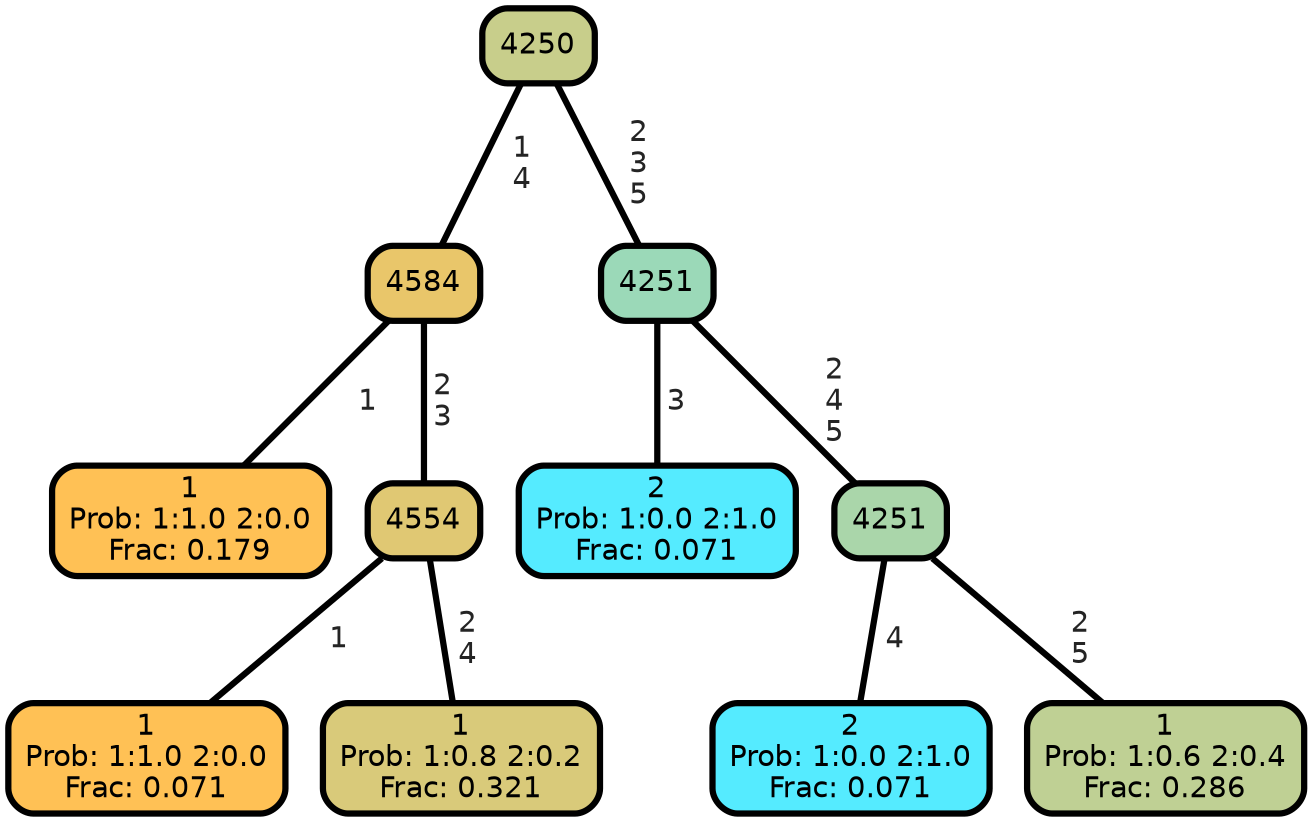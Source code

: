 graph Tree {
node [shape=box, style="filled, rounded",color="black",penwidth="3",fontcolor="black",                 fontname=helvetica] ;
graph [ranksep="0 equally", splines=straight,                 bgcolor=transparent, dpi=200] ;
edge [fontname=helvetica, fontweight=bold,fontcolor=grey14,color=black] ;
0 [label="1
Prob: 1:1.0 2:0.0
Frac: 0.179", fillcolor="#ffc155"] ;
1 [label="4584", fillcolor="#e9c66a"] ;
2 [label="1
Prob: 1:1.0 2:0.0
Frac: 0.071", fillcolor="#ffc155"] ;
3 [label="4554", fillcolor="#e0c873"] ;
4 [label="1
Prob: 1:0.8 2:0.2
Frac: 0.321", fillcolor="#d9ca7a"] ;
5 [label="4250", fillcolor="#c8ce8b"] ;
6 [label="2
Prob: 1:0.0 2:1.0
Frac: 0.071", fillcolor="#55ebff"] ;
7 [label="4251", fillcolor="#9bd9b8"] ;
8 [label="2
Prob: 1:0.0 2:1.0
Frac: 0.071", fillcolor="#55ebff"] ;
9 [label="4251", fillcolor="#aad6aa"] ;
10 [label="1
Prob: 1:0.6 2:0.4
Frac: 0.286", fillcolor="#bfd094"] ;
1 -- 0 [label=" 1",penwidth=3] ;
1 -- 3 [label=" 2\n 3",penwidth=3] ;
3 -- 2 [label=" 1",penwidth=3] ;
3 -- 4 [label=" 2\n 4",penwidth=3] ;
5 -- 1 [label=" 1\n 4",penwidth=3] ;
5 -- 7 [label=" 2\n 3\n 5",penwidth=3] ;
7 -- 6 [label=" 3",penwidth=3] ;
7 -- 9 [label=" 2\n 4\n 5",penwidth=3] ;
9 -- 8 [label=" 4",penwidth=3] ;
9 -- 10 [label=" 2\n 5",penwidth=3] ;
{rank = same;}}